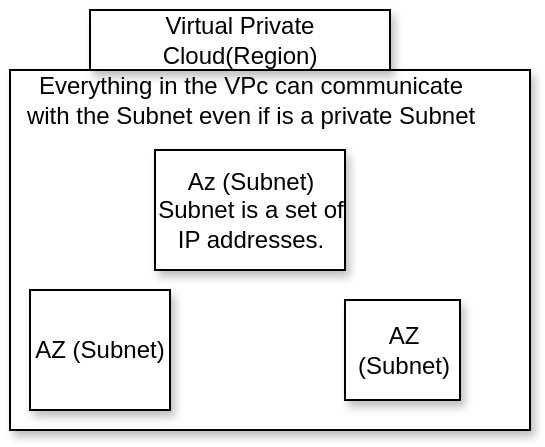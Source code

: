 <mxfile>
    <diagram id="SQc_DA_FXWCFIbLpcZZP" name="Page-1">
        <mxGraphModel dx="280" dy="147" grid="1" gridSize="10" guides="1" tooltips="1" connect="1" arrows="1" fold="1" page="1" pageScale="1" pageWidth="827" pageHeight="1169" math="0" shadow="0">
            <root>
                <mxCell id="0"/>
                <mxCell id="1" parent="0"/>
                <mxCell id="2" value="" style="whiteSpace=wrap;html=1;shadow=1;" parent="1" vertex="1">
                    <mxGeometry x="60" y="60" width="260" height="180" as="geometry"/>
                </mxCell>
                <mxCell id="3" value="Virtual Private Cloud(Region)" style="whiteSpace=wrap;html=1;shadow=1;" parent="1" vertex="1">
                    <mxGeometry x="100" y="30" width="150" height="30" as="geometry"/>
                </mxCell>
                <mxCell id="4" value="AZ (Subnet)" style="whiteSpace=wrap;html=1;shadow=1;" parent="1" vertex="1">
                    <mxGeometry x="70" y="170" width="70" height="60" as="geometry"/>
                </mxCell>
                <mxCell id="5" value="AZ (Subnet)" style="whiteSpace=wrap;html=1;shadow=1;" parent="1" vertex="1">
                    <mxGeometry x="227.5" y="175" width="57.5" height="50" as="geometry"/>
                </mxCell>
                <mxCell id="6" value="Az (Subnet)&lt;br&gt;Subnet is a set of IP addresses." style="whiteSpace=wrap;html=1;shadow=1;" parent="1" vertex="1">
                    <mxGeometry x="132.5" y="100" width="95" height="60" as="geometry"/>
                </mxCell>
                <mxCell id="8" value="Everything in the VPc can communicate&lt;br&gt;with the Subnet even if is a private Subnet" style="text;html=1;align=center;verticalAlign=middle;resizable=0;points=[];autosize=1;strokeColor=none;fillColor=none;" parent="1" vertex="1">
                    <mxGeometry x="60" y="60" width="240" height="30" as="geometry"/>
                </mxCell>
            </root>
        </mxGraphModel>
    </diagram>
</mxfile>